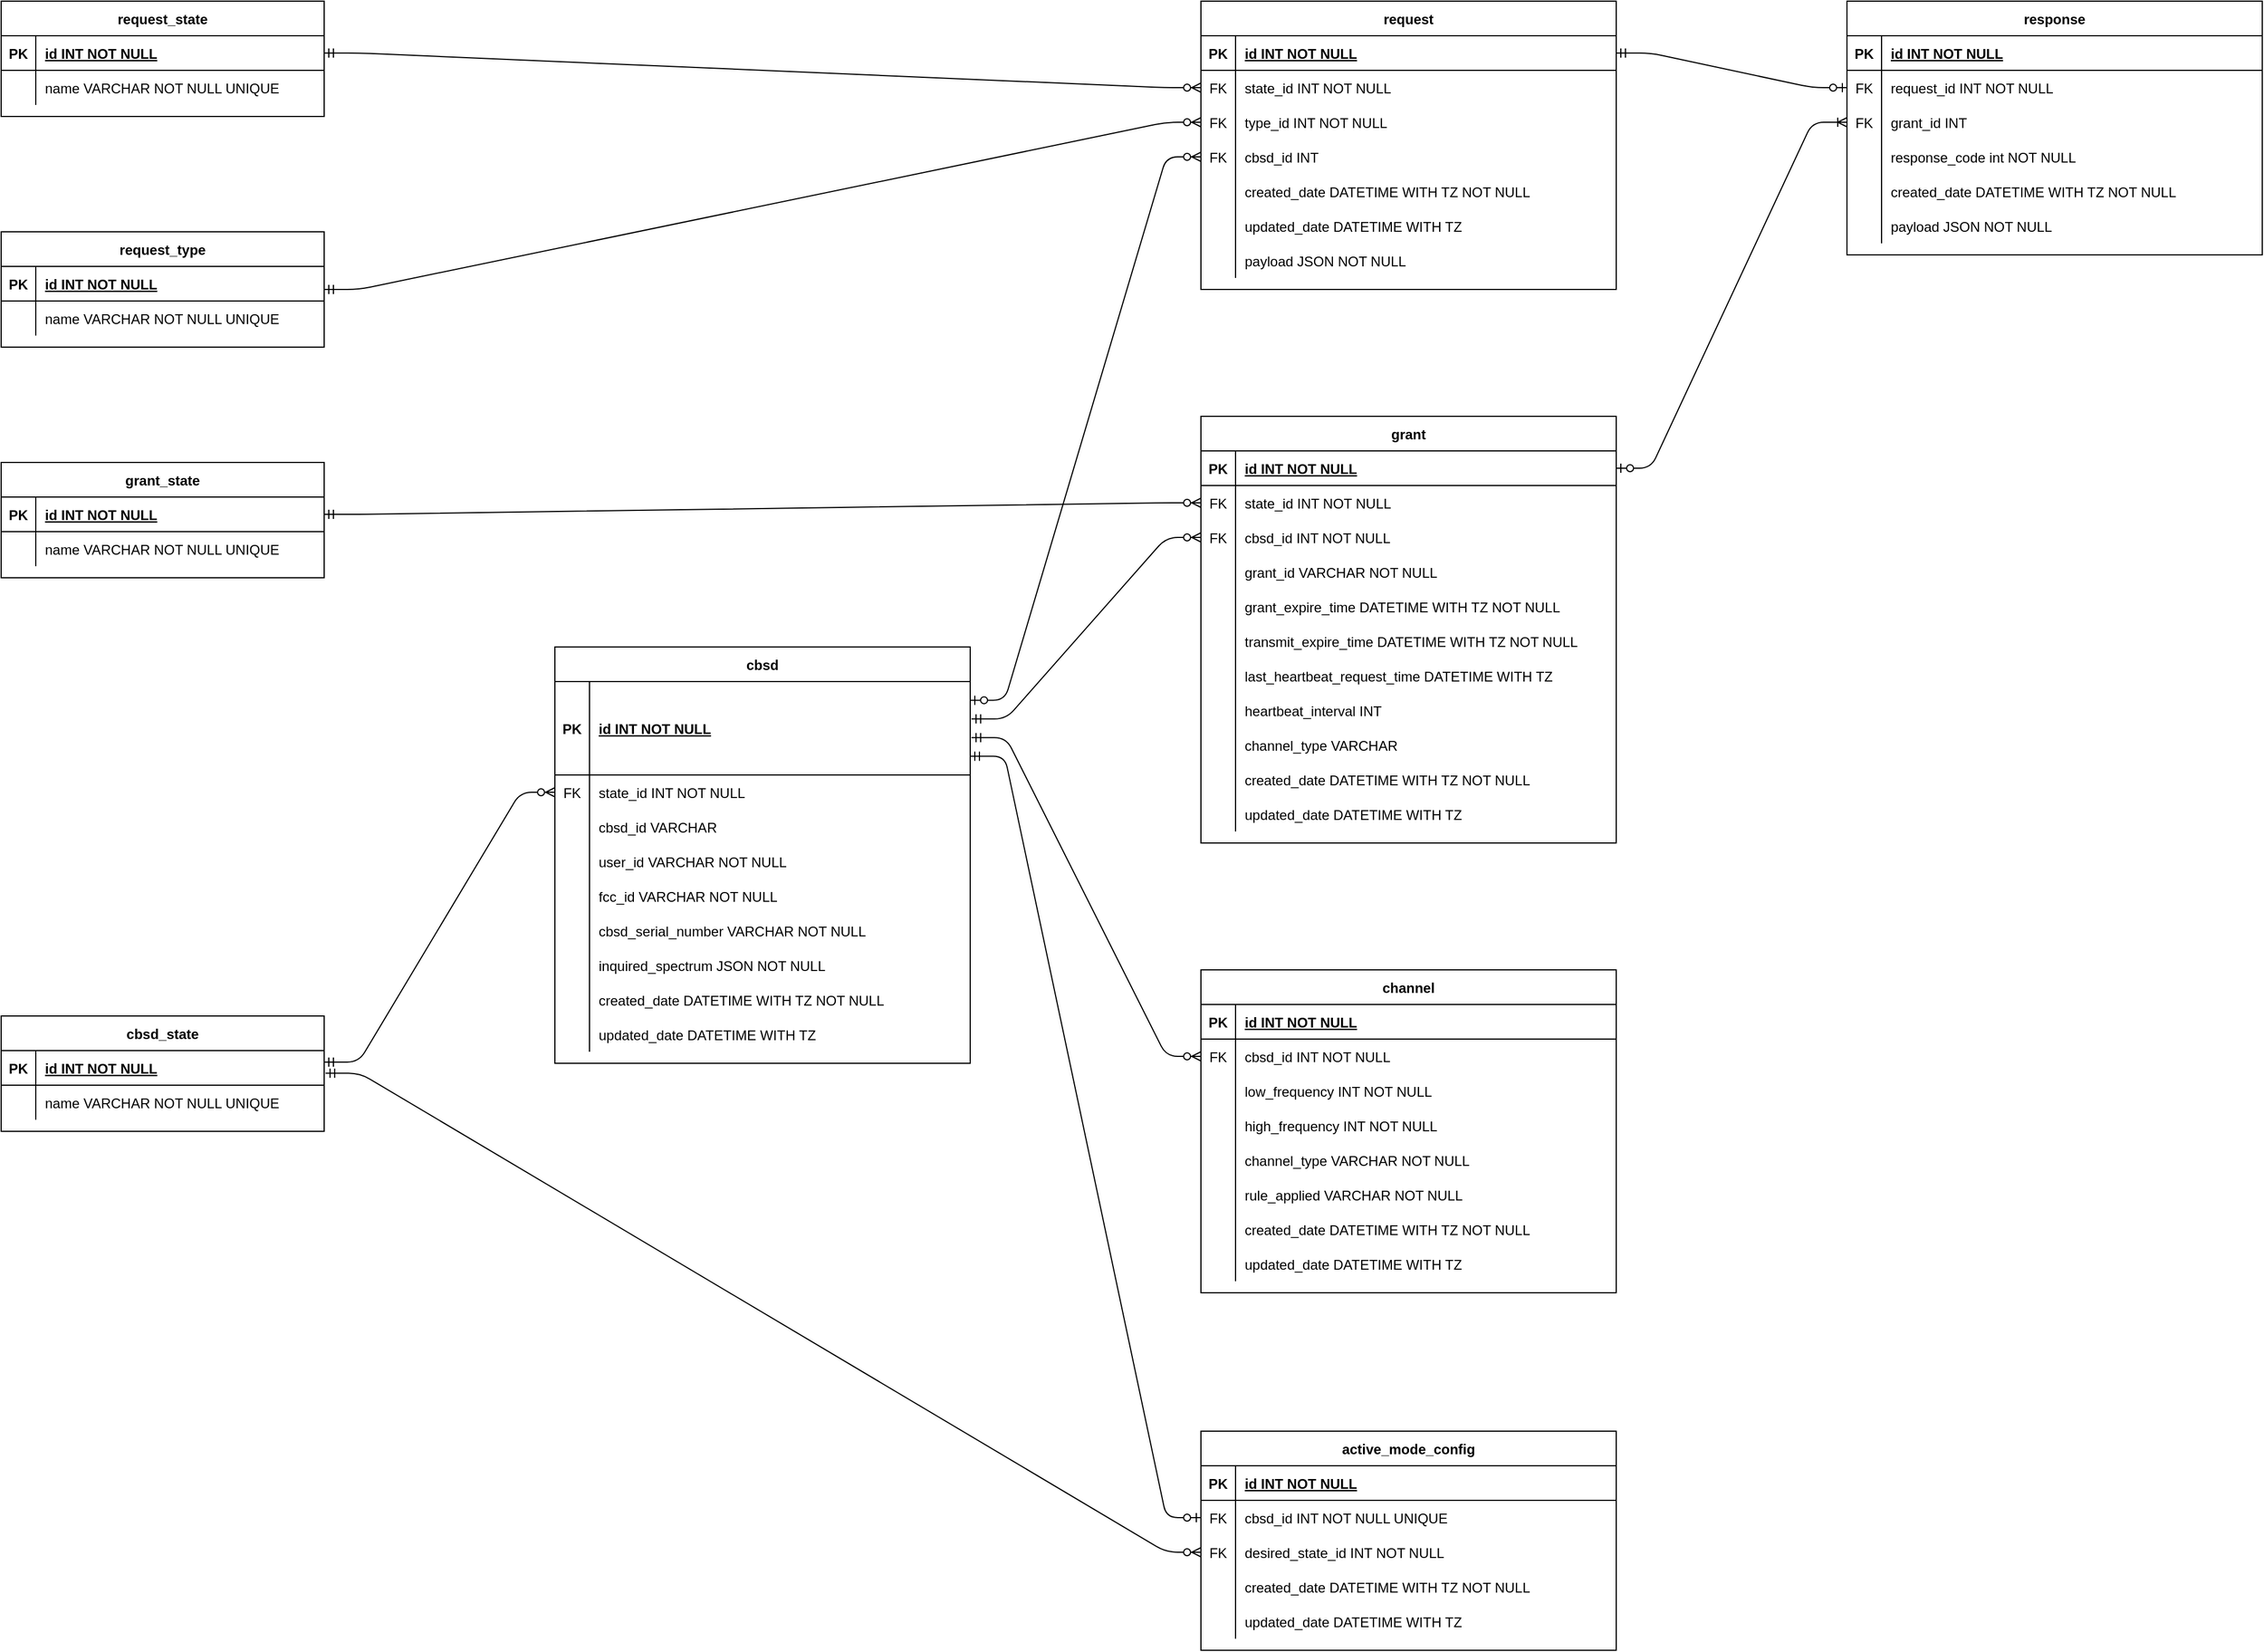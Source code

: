 <mxfile version="14.8.6" type="device"><diagram id="R2lEEEUBdFMjLlhIrx00" name="Page-1"><mxGraphModel dx="2272" dy="752" grid="1" gridSize="10" guides="1" tooltips="1" connect="1" arrows="1" fold="1" page="1" pageScale="1" pageWidth="850" pageHeight="1100" math="0" shadow="0" extFonts="Permanent Marker^https://fonts.googleapis.com/css?family=Permanent+Marker"><root><mxCell id="0"/><mxCell id="1" parent="0"/><mxCell id="C-vyLk0tnHw3VtMMgP7b-1" value="" style="edgeStyle=entityRelationEdgeStyle;endArrow=ERzeroToMany;startArrow=ERmandOne;endFill=1;startFill=0;" parent="1" source="C-vyLk0tnHw3VtMMgP7b-24" target="C-vyLk0tnHw3VtMMgP7b-6" edge="1"><mxGeometry width="100" height="100" relative="1" as="geometry"><mxPoint x="340" y="720" as="sourcePoint"/><mxPoint x="440" y="620" as="targetPoint"/></mxGeometry></mxCell><mxCell id="C-vyLk0tnHw3VtMMgP7b-12" value="" style="edgeStyle=entityRelationEdgeStyle;endArrow=ERzeroToOne;startArrow=ERmandOne;endFill=1;startFill=0;" parent="1" source="C-vyLk0tnHw3VtMMgP7b-3" target="unWOg4fV50jlK__Cf43V-41" edge="1"><mxGeometry width="100" height="100" relative="1" as="geometry"><mxPoint x="400" y="180" as="sourcePoint"/><mxPoint x="910" y="195" as="targetPoint"/></mxGeometry></mxCell><mxCell id="C-vyLk0tnHw3VtMMgP7b-2" value="request" style="shape=table;startSize=30;container=1;collapsible=1;childLayout=tableLayout;fixedRows=1;rowLines=0;fontStyle=1;align=center;resizeLast=1;" parent="1" vertex="1"><mxGeometry x="600" y="120" width="360" height="250" as="geometry"/></mxCell><mxCell id="C-vyLk0tnHw3VtMMgP7b-3" value="" style="shape=partialRectangle;collapsible=0;dropTarget=0;pointerEvents=0;fillColor=none;points=[[0,0.5],[1,0.5]];portConstraint=eastwest;top=0;left=0;right=0;bottom=1;" parent="C-vyLk0tnHw3VtMMgP7b-2" vertex="1"><mxGeometry y="30" width="360" height="30" as="geometry"/></mxCell><mxCell id="C-vyLk0tnHw3VtMMgP7b-4" value="PK" style="shape=partialRectangle;overflow=hidden;connectable=0;fillColor=none;top=0;left=0;bottom=0;right=0;fontStyle=1;" parent="C-vyLk0tnHw3VtMMgP7b-3" vertex="1"><mxGeometry width="30" height="30" as="geometry"/></mxCell><mxCell id="C-vyLk0tnHw3VtMMgP7b-5" value="id INT NOT NULL " style="shape=partialRectangle;overflow=hidden;connectable=0;fillColor=none;top=0;left=0;bottom=0;right=0;align=left;spacingLeft=6;fontStyle=5;" parent="C-vyLk0tnHw3VtMMgP7b-3" vertex="1"><mxGeometry x="30" width="330" height="30" as="geometry"/></mxCell><mxCell id="C-vyLk0tnHw3VtMMgP7b-6" value="" style="shape=partialRectangle;collapsible=0;dropTarget=0;pointerEvents=0;fillColor=none;points=[[0,0.5],[1,0.5]];portConstraint=eastwest;top=0;left=0;right=0;bottom=0;" parent="C-vyLk0tnHw3VtMMgP7b-2" vertex="1"><mxGeometry y="60" width="360" height="30" as="geometry"/></mxCell><mxCell id="C-vyLk0tnHw3VtMMgP7b-7" value="FK" style="shape=partialRectangle;overflow=hidden;connectable=0;fillColor=none;top=0;left=0;bottom=0;right=0;" parent="C-vyLk0tnHw3VtMMgP7b-6" vertex="1"><mxGeometry width="30" height="30" as="geometry"/></mxCell><mxCell id="C-vyLk0tnHw3VtMMgP7b-8" value="state_id INT NOT NULL" style="shape=partialRectangle;overflow=hidden;connectable=0;fillColor=none;top=0;left=0;bottom=0;right=0;align=left;spacingLeft=6;" parent="C-vyLk0tnHw3VtMMgP7b-6" vertex="1"><mxGeometry x="30" width="330" height="30" as="geometry"/></mxCell><mxCell id="C-vyLk0tnHw3VtMMgP7b-9" value="" style="shape=partialRectangle;collapsible=0;dropTarget=0;pointerEvents=0;fillColor=none;points=[[0,0.5],[1,0.5]];portConstraint=eastwest;top=0;left=0;right=0;bottom=0;" parent="C-vyLk0tnHw3VtMMgP7b-2" vertex="1"><mxGeometry y="90" width="360" height="30" as="geometry"/></mxCell><mxCell id="C-vyLk0tnHw3VtMMgP7b-10" value="FK" style="shape=partialRectangle;overflow=hidden;connectable=0;fillColor=none;top=0;left=0;bottom=0;right=0;" parent="C-vyLk0tnHw3VtMMgP7b-9" vertex="1"><mxGeometry width="30" height="30" as="geometry"/></mxCell><mxCell id="C-vyLk0tnHw3VtMMgP7b-11" value="type_id INT NOT NULL" style="shape=partialRectangle;overflow=hidden;connectable=0;fillColor=none;top=0;left=0;bottom=0;right=0;align=left;spacingLeft=6;" parent="C-vyLk0tnHw3VtMMgP7b-9" vertex="1"><mxGeometry x="30" width="330" height="30" as="geometry"/></mxCell><mxCell id="unWOg4fV50jlK__Cf43V-62" value="" style="shape=partialRectangle;collapsible=0;dropTarget=0;pointerEvents=0;fillColor=none;points=[[0,0.5],[1,0.5]];portConstraint=eastwest;top=0;left=0;right=0;bottom=0;" parent="C-vyLk0tnHw3VtMMgP7b-2" vertex="1"><mxGeometry y="120" width="360" height="30" as="geometry"/></mxCell><mxCell id="unWOg4fV50jlK__Cf43V-63" value="FK" style="shape=partialRectangle;overflow=hidden;connectable=0;fillColor=none;top=0;left=0;bottom=0;right=0;" parent="unWOg4fV50jlK__Cf43V-62" vertex="1"><mxGeometry width="30" height="30" as="geometry"/></mxCell><mxCell id="unWOg4fV50jlK__Cf43V-64" value="cbsd_id INT" style="shape=partialRectangle;overflow=hidden;connectable=0;fillColor=none;top=0;left=0;bottom=0;right=0;align=left;spacingLeft=6;" parent="unWOg4fV50jlK__Cf43V-62" vertex="1"><mxGeometry x="30" width="330" height="30" as="geometry"/></mxCell><mxCell id="unWOg4fV50jlK__Cf43V-65" value="" style="shape=partialRectangle;collapsible=0;dropTarget=0;pointerEvents=0;fillColor=none;points=[[0,0.5],[1,0.5]];portConstraint=eastwest;top=0;left=0;right=0;bottom=0;" parent="C-vyLk0tnHw3VtMMgP7b-2" vertex="1"><mxGeometry y="150" width="360" height="30" as="geometry"/></mxCell><mxCell id="unWOg4fV50jlK__Cf43V-66" value="" style="shape=partialRectangle;overflow=hidden;connectable=0;fillColor=none;top=0;left=0;bottom=0;right=0;" parent="unWOg4fV50jlK__Cf43V-65" vertex="1"><mxGeometry width="30" height="30" as="geometry"/></mxCell><mxCell id="unWOg4fV50jlK__Cf43V-67" value="created_date DATETIME WITH TZ NOT NULL" style="shape=partialRectangle;overflow=hidden;connectable=0;fillColor=none;top=0;left=0;bottom=0;right=0;align=left;spacingLeft=6;" parent="unWOg4fV50jlK__Cf43V-65" vertex="1"><mxGeometry x="30" width="330" height="30" as="geometry"/></mxCell><mxCell id="unWOg4fV50jlK__Cf43V-68" value="" style="shape=partialRectangle;collapsible=0;dropTarget=0;pointerEvents=0;fillColor=none;points=[[0,0.5],[1,0.5]];portConstraint=eastwest;top=0;left=0;right=0;bottom=0;" parent="C-vyLk0tnHw3VtMMgP7b-2" vertex="1"><mxGeometry y="180" width="360" height="30" as="geometry"/></mxCell><mxCell id="unWOg4fV50jlK__Cf43V-69" value="" style="shape=partialRectangle;overflow=hidden;connectable=0;fillColor=none;top=0;left=0;bottom=0;right=0;" parent="unWOg4fV50jlK__Cf43V-68" vertex="1"><mxGeometry width="30" height="30" as="geometry"/></mxCell><mxCell id="unWOg4fV50jlK__Cf43V-70" value="updated_date DATETIME WITH TZ" style="shape=partialRectangle;overflow=hidden;connectable=0;fillColor=none;top=0;left=0;bottom=0;right=0;align=left;spacingLeft=6;" parent="unWOg4fV50jlK__Cf43V-68" vertex="1"><mxGeometry x="30" width="330" height="30" as="geometry"/></mxCell><mxCell id="unWOg4fV50jlK__Cf43V-71" value="" style="shape=partialRectangle;collapsible=0;dropTarget=0;pointerEvents=0;fillColor=none;points=[[0,0.5],[1,0.5]];portConstraint=eastwest;top=0;left=0;right=0;bottom=0;" parent="C-vyLk0tnHw3VtMMgP7b-2" vertex="1"><mxGeometry y="210" width="360" height="30" as="geometry"/></mxCell><mxCell id="unWOg4fV50jlK__Cf43V-72" value="" style="shape=partialRectangle;overflow=hidden;connectable=0;fillColor=none;top=0;left=0;bottom=0;right=0;" parent="unWOg4fV50jlK__Cf43V-71" vertex="1"><mxGeometry width="30" height="30" as="geometry"/></mxCell><mxCell id="unWOg4fV50jlK__Cf43V-73" value="payload JSON NOT NULL" style="shape=partialRectangle;overflow=hidden;connectable=0;fillColor=none;top=0;left=0;bottom=0;right=0;align=left;spacingLeft=6;" parent="unWOg4fV50jlK__Cf43V-71" vertex="1"><mxGeometry x="30" width="330" height="30" as="geometry"/></mxCell><mxCell id="C-vyLk0tnHw3VtMMgP7b-23" value="request_state" style="shape=table;startSize=30;container=1;collapsible=1;childLayout=tableLayout;fixedRows=1;rowLines=0;fontStyle=1;align=center;resizeLast=1;" parent="1" vertex="1"><mxGeometry x="-440" y="120" width="280" height="100" as="geometry"/></mxCell><mxCell id="C-vyLk0tnHw3VtMMgP7b-24" value="" style="shape=partialRectangle;collapsible=0;dropTarget=0;pointerEvents=0;fillColor=none;points=[[0,0.5],[1,0.5]];portConstraint=eastwest;top=0;left=0;right=0;bottom=1;" parent="C-vyLk0tnHw3VtMMgP7b-23" vertex="1"><mxGeometry y="30" width="280" height="30" as="geometry"/></mxCell><mxCell id="C-vyLk0tnHw3VtMMgP7b-25" value="PK" style="shape=partialRectangle;overflow=hidden;connectable=0;fillColor=none;top=0;left=0;bottom=0;right=0;fontStyle=1;" parent="C-vyLk0tnHw3VtMMgP7b-24" vertex="1"><mxGeometry width="30" height="30" as="geometry"/></mxCell><mxCell id="C-vyLk0tnHw3VtMMgP7b-26" value="id INT NOT NULL " style="shape=partialRectangle;overflow=hidden;connectable=0;fillColor=none;top=0;left=0;bottom=0;right=0;align=left;spacingLeft=6;fontStyle=5;" parent="C-vyLk0tnHw3VtMMgP7b-24" vertex="1"><mxGeometry x="30" width="250" height="30" as="geometry"/></mxCell><mxCell id="C-vyLk0tnHw3VtMMgP7b-27" value="" style="shape=partialRectangle;collapsible=0;dropTarget=0;pointerEvents=0;fillColor=none;points=[[0,0.5],[1,0.5]];portConstraint=eastwest;top=0;left=0;right=0;bottom=0;" parent="C-vyLk0tnHw3VtMMgP7b-23" vertex="1"><mxGeometry y="60" width="280" height="30" as="geometry"/></mxCell><mxCell id="C-vyLk0tnHw3VtMMgP7b-28" value="" style="shape=partialRectangle;overflow=hidden;connectable=0;fillColor=none;top=0;left=0;bottom=0;right=0;" parent="C-vyLk0tnHw3VtMMgP7b-27" vertex="1"><mxGeometry width="30" height="30" as="geometry"/></mxCell><mxCell id="C-vyLk0tnHw3VtMMgP7b-29" value="name VARCHAR NOT NULL UNIQUE" style="shape=partialRectangle;overflow=hidden;connectable=0;fillColor=none;top=0;left=0;bottom=0;right=0;align=left;spacingLeft=6;" parent="C-vyLk0tnHw3VtMMgP7b-27" vertex="1"><mxGeometry x="30" width="250" height="30" as="geometry"/></mxCell><mxCell id="unWOg4fV50jlK__Cf43V-15" value="request_type" style="shape=table;startSize=30;container=1;collapsible=1;childLayout=tableLayout;fixedRows=1;rowLines=0;fontStyle=1;align=center;resizeLast=1;" parent="1" vertex="1"><mxGeometry x="-440" y="320" width="280" height="100" as="geometry"/></mxCell><mxCell id="unWOg4fV50jlK__Cf43V-16" value="" style="shape=partialRectangle;collapsible=0;dropTarget=0;pointerEvents=0;fillColor=none;points=[[0,0.5],[1,0.5]];portConstraint=eastwest;top=0;left=0;right=0;bottom=1;" parent="unWOg4fV50jlK__Cf43V-15" vertex="1"><mxGeometry y="30" width="280" height="30" as="geometry"/></mxCell><mxCell id="unWOg4fV50jlK__Cf43V-17" value="PK" style="shape=partialRectangle;overflow=hidden;connectable=0;fillColor=none;top=0;left=0;bottom=0;right=0;fontStyle=1;" parent="unWOg4fV50jlK__Cf43V-16" vertex="1"><mxGeometry width="30" height="30" as="geometry"/></mxCell><mxCell id="unWOg4fV50jlK__Cf43V-18" value="id INT NOT NULL " style="shape=partialRectangle;overflow=hidden;connectable=0;fillColor=none;top=0;left=0;bottom=0;right=0;align=left;spacingLeft=6;fontStyle=5;" parent="unWOg4fV50jlK__Cf43V-16" vertex="1"><mxGeometry x="30" width="250" height="30" as="geometry"/></mxCell><mxCell id="unWOg4fV50jlK__Cf43V-19" value="" style="shape=partialRectangle;collapsible=0;dropTarget=0;pointerEvents=0;fillColor=none;points=[[0,0.5],[1,0.5]];portConstraint=eastwest;top=0;left=0;right=0;bottom=0;" parent="unWOg4fV50jlK__Cf43V-15" vertex="1"><mxGeometry y="60" width="280" height="30" as="geometry"/></mxCell><mxCell id="unWOg4fV50jlK__Cf43V-20" value="" style="shape=partialRectangle;overflow=hidden;connectable=0;fillColor=none;top=0;left=0;bottom=0;right=0;" parent="unWOg4fV50jlK__Cf43V-19" vertex="1"><mxGeometry width="30" height="30" as="geometry"/></mxCell><mxCell id="unWOg4fV50jlK__Cf43V-21" value="name VARCHAR NOT NULL UNIQUE" style="shape=partialRectangle;overflow=hidden;connectable=0;fillColor=none;top=0;left=0;bottom=0;right=0;align=left;spacingLeft=6;" parent="unWOg4fV50jlK__Cf43V-19" vertex="1"><mxGeometry x="30" width="250" height="30" as="geometry"/></mxCell><mxCell id="unWOg4fV50jlK__Cf43V-22" value="grant_state" style="shape=table;startSize=30;container=1;collapsible=1;childLayout=tableLayout;fixedRows=1;rowLines=0;fontStyle=1;align=center;resizeLast=1;" parent="1" vertex="1"><mxGeometry x="-440" y="520" width="280" height="100" as="geometry"/></mxCell><mxCell id="unWOg4fV50jlK__Cf43V-23" value="" style="shape=partialRectangle;collapsible=0;dropTarget=0;pointerEvents=0;fillColor=none;points=[[0,0.5],[1,0.5]];portConstraint=eastwest;top=0;left=0;right=0;bottom=1;" parent="unWOg4fV50jlK__Cf43V-22" vertex="1"><mxGeometry y="30" width="280" height="30" as="geometry"/></mxCell><mxCell id="unWOg4fV50jlK__Cf43V-24" value="PK" style="shape=partialRectangle;overflow=hidden;connectable=0;fillColor=none;top=0;left=0;bottom=0;right=0;fontStyle=1;" parent="unWOg4fV50jlK__Cf43V-23" vertex="1"><mxGeometry width="30" height="30" as="geometry"/></mxCell><mxCell id="unWOg4fV50jlK__Cf43V-25" value="id INT NOT NULL " style="shape=partialRectangle;overflow=hidden;connectable=0;fillColor=none;top=0;left=0;bottom=0;right=0;align=left;spacingLeft=6;fontStyle=5;" parent="unWOg4fV50jlK__Cf43V-23" vertex="1"><mxGeometry x="30" width="250" height="30" as="geometry"/></mxCell><mxCell id="unWOg4fV50jlK__Cf43V-26" value="" style="shape=partialRectangle;collapsible=0;dropTarget=0;pointerEvents=0;fillColor=none;points=[[0,0.5],[1,0.5]];portConstraint=eastwest;top=0;left=0;right=0;bottom=0;" parent="unWOg4fV50jlK__Cf43V-22" vertex="1"><mxGeometry y="60" width="280" height="30" as="geometry"/></mxCell><mxCell id="unWOg4fV50jlK__Cf43V-27" value="" style="shape=partialRectangle;overflow=hidden;connectable=0;fillColor=none;top=0;left=0;bottom=0;right=0;" parent="unWOg4fV50jlK__Cf43V-26" vertex="1"><mxGeometry width="30" height="30" as="geometry"/></mxCell><mxCell id="unWOg4fV50jlK__Cf43V-28" value="name VARCHAR NOT NULL UNIQUE" style="shape=partialRectangle;overflow=hidden;connectable=0;fillColor=none;top=0;left=0;bottom=0;right=0;align=left;spacingLeft=6;" parent="unWOg4fV50jlK__Cf43V-26" vertex="1"><mxGeometry x="30" width="250" height="30" as="geometry"/></mxCell><mxCell id="unWOg4fV50jlK__Cf43V-33" value="" style="edgeStyle=entityRelationEdgeStyle;endArrow=ERzeroToMany;startArrow=ERmandOne;endFill=1;startFill=0;" parent="1" source="unWOg4fV50jlK__Cf43V-15" target="C-vyLk0tnHw3VtMMgP7b-9" edge="1"><mxGeometry width="100" height="100" relative="1" as="geometry"><mxPoint x="380" y="175" as="sourcePoint"/><mxPoint x="460" y="205" as="targetPoint"/></mxGeometry></mxCell><mxCell id="unWOg4fV50jlK__Cf43V-37" value="response" style="shape=table;startSize=30;container=1;collapsible=1;childLayout=tableLayout;fixedRows=1;rowLines=0;fontStyle=1;align=center;resizeLast=1;" parent="1" vertex="1"><mxGeometry x="1160" y="120" width="360" height="220" as="geometry"/></mxCell><mxCell id="unWOg4fV50jlK__Cf43V-38" value="" style="shape=partialRectangle;collapsible=0;dropTarget=0;pointerEvents=0;fillColor=none;points=[[0,0.5],[1,0.5]];portConstraint=eastwest;top=0;left=0;right=0;bottom=1;" parent="unWOg4fV50jlK__Cf43V-37" vertex="1"><mxGeometry y="30" width="360" height="30" as="geometry"/></mxCell><mxCell id="unWOg4fV50jlK__Cf43V-39" value="PK" style="shape=partialRectangle;overflow=hidden;connectable=0;fillColor=none;top=0;left=0;bottom=0;right=0;fontStyle=1;" parent="unWOg4fV50jlK__Cf43V-38" vertex="1"><mxGeometry width="30" height="30" as="geometry"/></mxCell><mxCell id="unWOg4fV50jlK__Cf43V-40" value="id INT NOT NULL " style="shape=partialRectangle;overflow=hidden;connectable=0;fillColor=none;top=0;left=0;bottom=0;right=0;align=left;spacingLeft=6;fontStyle=5;" parent="unWOg4fV50jlK__Cf43V-38" vertex="1"><mxGeometry x="30" width="330" height="30" as="geometry"/></mxCell><mxCell id="unWOg4fV50jlK__Cf43V-41" value="" style="shape=partialRectangle;collapsible=0;dropTarget=0;pointerEvents=0;fillColor=none;points=[[0,0.5],[1,0.5]];portConstraint=eastwest;top=0;left=0;right=0;bottom=0;" parent="unWOg4fV50jlK__Cf43V-37" vertex="1"><mxGeometry y="60" width="360" height="30" as="geometry"/></mxCell><mxCell id="unWOg4fV50jlK__Cf43V-42" value="FK" style="shape=partialRectangle;overflow=hidden;connectable=0;fillColor=none;top=0;left=0;bottom=0;right=0;" parent="unWOg4fV50jlK__Cf43V-41" vertex="1"><mxGeometry width="30" height="30" as="geometry"/></mxCell><mxCell id="unWOg4fV50jlK__Cf43V-43" value="request_id INT NOT NULL" style="shape=partialRectangle;overflow=hidden;connectable=0;fillColor=none;top=0;left=0;bottom=0;right=0;align=left;spacingLeft=6;" parent="unWOg4fV50jlK__Cf43V-41" vertex="1"><mxGeometry x="30" width="330" height="30" as="geometry"/></mxCell><mxCell id="unWOg4fV50jlK__Cf43V-44" value="" style="shape=partialRectangle;collapsible=0;dropTarget=0;pointerEvents=0;fillColor=none;points=[[0,0.5],[1,0.5]];portConstraint=eastwest;top=0;left=0;right=0;bottom=0;" parent="unWOg4fV50jlK__Cf43V-37" vertex="1"><mxGeometry y="90" width="360" height="30" as="geometry"/></mxCell><mxCell id="unWOg4fV50jlK__Cf43V-45" value="FK" style="shape=partialRectangle;overflow=hidden;connectable=0;fillColor=none;top=0;left=0;bottom=0;right=0;" parent="unWOg4fV50jlK__Cf43V-44" vertex="1"><mxGeometry width="30" height="30" as="geometry"/></mxCell><mxCell id="unWOg4fV50jlK__Cf43V-46" value="grant_id INT" style="shape=partialRectangle;overflow=hidden;connectable=0;fillColor=none;top=0;left=0;bottom=0;right=0;align=left;spacingLeft=6;" parent="unWOg4fV50jlK__Cf43V-44" vertex="1"><mxGeometry x="30" width="330" height="30" as="geometry"/></mxCell><mxCell id="unWOg4fV50jlK__Cf43V-97" value="" style="shape=partialRectangle;collapsible=0;dropTarget=0;pointerEvents=0;fillColor=none;points=[[0,0.5],[1,0.5]];portConstraint=eastwest;top=0;left=0;right=0;bottom=0;" parent="unWOg4fV50jlK__Cf43V-37" vertex="1"><mxGeometry y="120" width="360" height="30" as="geometry"/></mxCell><mxCell id="unWOg4fV50jlK__Cf43V-98" value="" style="shape=partialRectangle;overflow=hidden;connectable=0;fillColor=none;top=0;left=0;bottom=0;right=0;" parent="unWOg4fV50jlK__Cf43V-97" vertex="1"><mxGeometry width="30" height="30" as="geometry"/></mxCell><mxCell id="unWOg4fV50jlK__Cf43V-99" value="response_code int NOT NULL" style="shape=partialRectangle;overflow=hidden;connectable=0;fillColor=none;top=0;left=0;bottom=0;right=0;align=left;spacingLeft=6;" parent="unWOg4fV50jlK__Cf43V-97" vertex="1"><mxGeometry x="30" width="330" height="30" as="geometry"/></mxCell><mxCell id="unWOg4fV50jlK__Cf43V-100" value="" style="shape=partialRectangle;collapsible=0;dropTarget=0;pointerEvents=0;fillColor=none;points=[[0,0.5],[1,0.5]];portConstraint=eastwest;top=0;left=0;right=0;bottom=0;" parent="unWOg4fV50jlK__Cf43V-37" vertex="1"><mxGeometry y="150" width="360" height="30" as="geometry"/></mxCell><mxCell id="unWOg4fV50jlK__Cf43V-101" value="" style="shape=partialRectangle;overflow=hidden;connectable=0;fillColor=none;top=0;left=0;bottom=0;right=0;" parent="unWOg4fV50jlK__Cf43V-100" vertex="1"><mxGeometry width="30" height="30" as="geometry"/></mxCell><mxCell id="unWOg4fV50jlK__Cf43V-102" value="created_date DATETIME WITH TZ NOT NULL" style="shape=partialRectangle;overflow=hidden;connectable=0;fillColor=none;top=0;left=0;bottom=0;right=0;align=left;spacingLeft=6;" parent="unWOg4fV50jlK__Cf43V-100" vertex="1"><mxGeometry x="30" width="330" height="30" as="geometry"/></mxCell><mxCell id="unWOg4fV50jlK__Cf43V-103" value="" style="shape=partialRectangle;collapsible=0;dropTarget=0;pointerEvents=0;fillColor=none;points=[[0,0.5],[1,0.5]];portConstraint=eastwest;top=0;left=0;right=0;bottom=0;" parent="unWOg4fV50jlK__Cf43V-37" vertex="1"><mxGeometry y="180" width="360" height="30" as="geometry"/></mxCell><mxCell id="unWOg4fV50jlK__Cf43V-104" value="" style="shape=partialRectangle;overflow=hidden;connectable=0;fillColor=none;top=0;left=0;bottom=0;right=0;" parent="unWOg4fV50jlK__Cf43V-103" vertex="1"><mxGeometry width="30" height="30" as="geometry"/></mxCell><mxCell id="unWOg4fV50jlK__Cf43V-105" value="payload JSON NOT NULL" style="shape=partialRectangle;overflow=hidden;connectable=0;fillColor=none;top=0;left=0;bottom=0;right=0;align=left;spacingLeft=6;" parent="unWOg4fV50jlK__Cf43V-103" vertex="1"><mxGeometry x="30" width="330" height="30" as="geometry"/></mxCell><mxCell id="unWOg4fV50jlK__Cf43V-74" value="grant" style="shape=table;startSize=30;container=1;collapsible=1;childLayout=tableLayout;fixedRows=1;rowLines=0;fontStyle=1;align=center;resizeLast=1;" parent="1" vertex="1"><mxGeometry x="600" y="480" width="360" height="370" as="geometry"/></mxCell><mxCell id="unWOg4fV50jlK__Cf43V-75" value="" style="shape=partialRectangle;collapsible=0;dropTarget=0;pointerEvents=0;fillColor=none;points=[[0,0.5],[1,0.5]];portConstraint=eastwest;top=0;left=0;right=0;bottom=1;" parent="unWOg4fV50jlK__Cf43V-74" vertex="1"><mxGeometry y="30" width="360" height="30" as="geometry"/></mxCell><mxCell id="unWOg4fV50jlK__Cf43V-76" value="PK" style="shape=partialRectangle;overflow=hidden;connectable=0;fillColor=none;top=0;left=0;bottom=0;right=0;fontStyle=1;" parent="unWOg4fV50jlK__Cf43V-75" vertex="1"><mxGeometry width="30" height="30" as="geometry"/></mxCell><mxCell id="unWOg4fV50jlK__Cf43V-77" value="id INT NOT NULL " style="shape=partialRectangle;overflow=hidden;connectable=0;fillColor=none;top=0;left=0;bottom=0;right=0;align=left;spacingLeft=6;fontStyle=5;" parent="unWOg4fV50jlK__Cf43V-75" vertex="1"><mxGeometry x="30" width="330" height="30" as="geometry"/></mxCell><mxCell id="unWOg4fV50jlK__Cf43V-78" value="" style="shape=partialRectangle;collapsible=0;dropTarget=0;pointerEvents=0;fillColor=none;points=[[0,0.5],[1,0.5]];portConstraint=eastwest;top=0;left=0;right=0;bottom=0;" parent="unWOg4fV50jlK__Cf43V-74" vertex="1"><mxGeometry y="60" width="360" height="30" as="geometry"/></mxCell><mxCell id="unWOg4fV50jlK__Cf43V-79" value="FK" style="shape=partialRectangle;overflow=hidden;connectable=0;fillColor=none;top=0;left=0;bottom=0;right=0;" parent="unWOg4fV50jlK__Cf43V-78" vertex="1"><mxGeometry width="30" height="30" as="geometry"/></mxCell><mxCell id="unWOg4fV50jlK__Cf43V-80" value="state_id INT NOT NULL" style="shape=partialRectangle;overflow=hidden;connectable=0;fillColor=none;top=0;left=0;bottom=0;right=0;align=left;spacingLeft=6;" parent="unWOg4fV50jlK__Cf43V-78" vertex="1"><mxGeometry x="30" width="330" height="30" as="geometry"/></mxCell><mxCell id="unWOg4fV50jlK__Cf43V-81" value="" style="shape=partialRectangle;collapsible=0;dropTarget=0;pointerEvents=0;fillColor=none;points=[[0,0.5],[1,0.5]];portConstraint=eastwest;top=0;left=0;right=0;bottom=0;" parent="unWOg4fV50jlK__Cf43V-74" vertex="1"><mxGeometry y="90" width="360" height="30" as="geometry"/></mxCell><mxCell id="unWOg4fV50jlK__Cf43V-82" value="FK" style="shape=partialRectangle;overflow=hidden;connectable=0;fillColor=none;top=0;left=0;bottom=0;right=0;" parent="unWOg4fV50jlK__Cf43V-81" vertex="1"><mxGeometry width="30" height="30" as="geometry"/></mxCell><mxCell id="unWOg4fV50jlK__Cf43V-83" value="cbsd_id INT NOT NULL" style="shape=partialRectangle;overflow=hidden;connectable=0;fillColor=none;top=0;left=0;bottom=0;right=0;align=left;spacingLeft=6;" parent="unWOg4fV50jlK__Cf43V-81" vertex="1"><mxGeometry x="30" width="330" height="30" as="geometry"/></mxCell><mxCell id="unWOg4fV50jlK__Cf43V-84" value="" style="shape=partialRectangle;collapsible=0;dropTarget=0;pointerEvents=0;fillColor=none;points=[[0,0.5],[1,0.5]];portConstraint=eastwest;top=0;left=0;right=0;bottom=0;" parent="unWOg4fV50jlK__Cf43V-74" vertex="1"><mxGeometry y="120" width="360" height="30" as="geometry"/></mxCell><mxCell id="unWOg4fV50jlK__Cf43V-85" value="" style="shape=partialRectangle;overflow=hidden;connectable=0;fillColor=none;top=0;left=0;bottom=0;right=0;" parent="unWOg4fV50jlK__Cf43V-84" vertex="1"><mxGeometry width="30" height="30" as="geometry"/></mxCell><mxCell id="unWOg4fV50jlK__Cf43V-86" value="grant_id VARCHAR NOT NULL" style="shape=partialRectangle;overflow=hidden;connectable=0;fillColor=none;top=0;left=0;bottom=0;right=0;align=left;spacingLeft=6;" parent="unWOg4fV50jlK__Cf43V-84" vertex="1"><mxGeometry x="30" width="330" height="30" as="geometry"/></mxCell><mxCell id="unWOg4fV50jlK__Cf43V-87" value="" style="shape=partialRectangle;collapsible=0;dropTarget=0;pointerEvents=0;fillColor=none;points=[[0,0.5],[1,0.5]];portConstraint=eastwest;top=0;left=0;right=0;bottom=0;" parent="unWOg4fV50jlK__Cf43V-74" vertex="1"><mxGeometry y="150" width="360" height="30" as="geometry"/></mxCell><mxCell id="unWOg4fV50jlK__Cf43V-88" value="" style="shape=partialRectangle;overflow=hidden;connectable=0;fillColor=none;top=0;left=0;bottom=0;right=0;" parent="unWOg4fV50jlK__Cf43V-87" vertex="1"><mxGeometry width="30" height="30" as="geometry"/></mxCell><mxCell id="unWOg4fV50jlK__Cf43V-89" value="grant_expire_time DATETIME WITH TZ NOT NULL" style="shape=partialRectangle;overflow=hidden;connectable=0;fillColor=none;top=0;left=0;bottom=0;right=0;align=left;spacingLeft=6;" parent="unWOg4fV50jlK__Cf43V-87" vertex="1"><mxGeometry x="30" width="330" height="30" as="geometry"/></mxCell><mxCell id="unWOg4fV50jlK__Cf43V-90" value="" style="shape=partialRectangle;collapsible=0;dropTarget=0;pointerEvents=0;fillColor=none;points=[[0,0.5],[1,0.5]];portConstraint=eastwest;top=0;left=0;right=0;bottom=0;" parent="unWOg4fV50jlK__Cf43V-74" vertex="1"><mxGeometry y="180" width="360" height="30" as="geometry"/></mxCell><mxCell id="unWOg4fV50jlK__Cf43V-91" value="" style="shape=partialRectangle;overflow=hidden;connectable=0;fillColor=none;top=0;left=0;bottom=0;right=0;" parent="unWOg4fV50jlK__Cf43V-90" vertex="1"><mxGeometry width="30" height="30" as="geometry"/></mxCell><mxCell id="unWOg4fV50jlK__Cf43V-92" value="transmit_expire_time DATETIME WITH TZ NOT NULL" style="shape=partialRectangle;overflow=hidden;connectable=0;fillColor=none;top=0;left=0;bottom=0;right=0;align=left;spacingLeft=6;" parent="unWOg4fV50jlK__Cf43V-90" vertex="1"><mxGeometry x="30" width="330" height="30" as="geometry"/></mxCell><mxCell id="unWOg4fV50jlK__Cf43V-93" value="" style="shape=partialRectangle;collapsible=0;dropTarget=0;pointerEvents=0;fillColor=none;points=[[0,0.5],[1,0.5]];portConstraint=eastwest;top=0;left=0;right=0;bottom=0;" parent="unWOg4fV50jlK__Cf43V-74" vertex="1"><mxGeometry y="210" width="360" height="30" as="geometry"/></mxCell><mxCell id="unWOg4fV50jlK__Cf43V-94" value="" style="shape=partialRectangle;overflow=hidden;connectable=0;fillColor=none;top=0;left=0;bottom=0;right=0;" parent="unWOg4fV50jlK__Cf43V-93" vertex="1"><mxGeometry width="30" height="30" as="geometry"/></mxCell><mxCell id="unWOg4fV50jlK__Cf43V-95" value="last_heartbeat_request_time DATETIME WITH TZ" style="shape=partialRectangle;overflow=hidden;connectable=0;fillColor=none;top=0;left=0;bottom=0;right=0;align=left;spacingLeft=6;" parent="unWOg4fV50jlK__Cf43V-93" vertex="1"><mxGeometry x="30" width="330" height="30" as="geometry"/></mxCell><mxCell id="fXe0qG4_yWTFhqqdrqQu-1" value="" style="shape=partialRectangle;collapsible=0;dropTarget=0;pointerEvents=0;fillColor=none;points=[[0,0.5],[1,0.5]];portConstraint=eastwest;top=0;left=0;right=0;bottom=0;" vertex="1" parent="unWOg4fV50jlK__Cf43V-74"><mxGeometry y="240" width="360" height="30" as="geometry"/></mxCell><mxCell id="fXe0qG4_yWTFhqqdrqQu-2" value="" style="shape=partialRectangle;overflow=hidden;connectable=0;fillColor=none;top=0;left=0;bottom=0;right=0;" vertex="1" parent="fXe0qG4_yWTFhqqdrqQu-1"><mxGeometry width="30" height="30" as="geometry"/></mxCell><mxCell id="fXe0qG4_yWTFhqqdrqQu-3" value="heartbeat_interval INT" style="shape=partialRectangle;overflow=hidden;connectable=0;fillColor=none;top=0;left=0;bottom=0;right=0;align=left;spacingLeft=6;" vertex="1" parent="fXe0qG4_yWTFhqqdrqQu-1"><mxGeometry x="30" width="330" height="30" as="geometry"/></mxCell><mxCell id="unWOg4fV50jlK__Cf43V-111" value="" style="shape=partialRectangle;collapsible=0;dropTarget=0;pointerEvents=0;fillColor=none;points=[[0,0.5],[1,0.5]];portConstraint=eastwest;top=0;left=0;right=0;bottom=0;" parent="unWOg4fV50jlK__Cf43V-74" vertex="1"><mxGeometry y="270" width="360" height="30" as="geometry"/></mxCell><mxCell id="unWOg4fV50jlK__Cf43V-112" value="" style="shape=partialRectangle;overflow=hidden;connectable=0;fillColor=none;top=0;left=0;bottom=0;right=0;" parent="unWOg4fV50jlK__Cf43V-111" vertex="1"><mxGeometry width="30" height="30" as="geometry"/></mxCell><mxCell id="unWOg4fV50jlK__Cf43V-113" value="channel_type VARCHAR" style="shape=partialRectangle;overflow=hidden;connectable=0;fillColor=none;top=0;left=0;bottom=0;right=0;align=left;spacingLeft=6;" parent="unWOg4fV50jlK__Cf43V-111" vertex="1"><mxGeometry x="30" width="330" height="30" as="geometry"/></mxCell><mxCell id="unWOg4fV50jlK__Cf43V-114" value="" style="shape=partialRectangle;collapsible=0;dropTarget=0;pointerEvents=0;fillColor=none;points=[[0,0.5],[1,0.5]];portConstraint=eastwest;top=0;left=0;right=0;bottom=0;" parent="unWOg4fV50jlK__Cf43V-74" vertex="1"><mxGeometry y="300" width="360" height="30" as="geometry"/></mxCell><mxCell id="unWOg4fV50jlK__Cf43V-115" value="" style="shape=partialRectangle;overflow=hidden;connectable=0;fillColor=none;top=0;left=0;bottom=0;right=0;" parent="unWOg4fV50jlK__Cf43V-114" vertex="1"><mxGeometry width="30" height="30" as="geometry"/></mxCell><mxCell id="unWOg4fV50jlK__Cf43V-116" value="created_date DATETIME WITH TZ NOT NULL" style="shape=partialRectangle;overflow=hidden;connectable=0;fillColor=none;top=0;left=0;bottom=0;right=0;align=left;spacingLeft=6;" parent="unWOg4fV50jlK__Cf43V-114" vertex="1"><mxGeometry x="30" width="330" height="30" as="geometry"/></mxCell><mxCell id="unWOg4fV50jlK__Cf43V-117" value="" style="shape=partialRectangle;collapsible=0;dropTarget=0;pointerEvents=0;fillColor=none;points=[[0,0.5],[1,0.5]];portConstraint=eastwest;top=0;left=0;right=0;bottom=0;" parent="unWOg4fV50jlK__Cf43V-74" vertex="1"><mxGeometry y="330" width="360" height="30" as="geometry"/></mxCell><mxCell id="unWOg4fV50jlK__Cf43V-118" value="" style="shape=partialRectangle;overflow=hidden;connectable=0;fillColor=none;top=0;left=0;bottom=0;right=0;" parent="unWOg4fV50jlK__Cf43V-117" vertex="1"><mxGeometry width="30" height="30" as="geometry"/></mxCell><mxCell id="unWOg4fV50jlK__Cf43V-119" value="updated_date DATETIME WITH TZ" style="shape=partialRectangle;overflow=hidden;connectable=0;fillColor=none;top=0;left=0;bottom=0;right=0;align=left;spacingLeft=6;" parent="unWOg4fV50jlK__Cf43V-117" vertex="1"><mxGeometry x="30" width="330" height="30" as="geometry"/></mxCell><mxCell id="unWOg4fV50jlK__Cf43V-96" value="" style="edgeStyle=entityRelationEdgeStyle;endArrow=ERzeroToOne;startArrow=ERoneToMany;endFill=1;startFill=0;" parent="1" source="unWOg4fV50jlK__Cf43V-44" target="unWOg4fV50jlK__Cf43V-75" edge="1"><mxGeometry width="100" height="100" relative="1" as="geometry"><mxPoint x="770" y="175" as="sourcePoint"/><mxPoint x="920" y="205" as="targetPoint"/></mxGeometry></mxCell><mxCell id="unWOg4fV50jlK__Cf43V-109" value="" style="edgeStyle=entityRelationEdgeStyle;fontSize=12;html=1;endArrow=ERzeroToMany;startArrow=ERmandOne;" parent="1" source="unWOg4fV50jlK__Cf43V-23" target="unWOg4fV50jlK__Cf43V-78" edge="1"><mxGeometry width="100" height="100" relative="1" as="geometry"><mxPoint x="610" y="440" as="sourcePoint"/><mxPoint x="710" y="340" as="targetPoint"/></mxGeometry></mxCell><mxCell id="lUsk3PBQG5m-OiTXMfaQ-33" value="cbsd" style="shape=table;startSize=30;container=1;collapsible=1;childLayout=tableLayout;fixedRows=1;rowLines=0;fontStyle=1;align=center;resizeLast=1;fontSize=12;" parent="1" vertex="1"><mxGeometry x="40" y="680" width="360" height="361" as="geometry"><mxRectangle x="450" y="550" width="70" height="30" as="alternateBounds"/></mxGeometry></mxCell><mxCell id="lUsk3PBQG5m-OiTXMfaQ-34" value="" style="shape=partialRectangle;collapsible=0;dropTarget=0;pointerEvents=0;fillColor=none;top=0;left=0;bottom=1;right=0;points=[[0,0.5],[1,0.5]];portConstraint=eastwest;" parent="lUsk3PBQG5m-OiTXMfaQ-33" vertex="1"><mxGeometry y="30" width="360" height="81" as="geometry"/></mxCell><mxCell id="lUsk3PBQG5m-OiTXMfaQ-35" value="PK" style="shape=partialRectangle;connectable=0;fillColor=none;top=0;left=0;bottom=0;right=0;fontStyle=1;overflow=hidden;" parent="lUsk3PBQG5m-OiTXMfaQ-34" vertex="1"><mxGeometry width="30" height="81" as="geometry"/></mxCell><mxCell id="lUsk3PBQG5m-OiTXMfaQ-36" value="id INT NOT NULL" style="shape=partialRectangle;connectable=0;fillColor=none;top=0;left=0;bottom=0;right=0;align=left;spacingLeft=6;fontStyle=5;overflow=hidden;" parent="lUsk3PBQG5m-OiTXMfaQ-34" vertex="1"><mxGeometry x="30" width="330" height="81" as="geometry"/></mxCell><mxCell id="lUsk3PBQG5m-OiTXMfaQ-37" value="" style="shape=partialRectangle;collapsible=0;dropTarget=0;pointerEvents=0;fillColor=none;top=0;left=0;bottom=0;right=0;points=[[0,0.5],[1,0.5]];portConstraint=eastwest;" parent="lUsk3PBQG5m-OiTXMfaQ-33" vertex="1"><mxGeometry y="111" width="360" height="30" as="geometry"/></mxCell><mxCell id="lUsk3PBQG5m-OiTXMfaQ-38" value="FK" style="shape=partialRectangle;connectable=0;fillColor=none;top=0;left=0;bottom=0;right=0;editable=1;overflow=hidden;" parent="lUsk3PBQG5m-OiTXMfaQ-37" vertex="1"><mxGeometry width="30" height="30" as="geometry"/></mxCell><mxCell id="lUsk3PBQG5m-OiTXMfaQ-39" value="state_id INT NOT NULL" style="shape=partialRectangle;connectable=0;fillColor=none;top=0;left=0;bottom=0;right=0;align=left;spacingLeft=6;overflow=hidden;" parent="lUsk3PBQG5m-OiTXMfaQ-37" vertex="1"><mxGeometry x="30" width="330" height="30" as="geometry"/></mxCell><mxCell id="xxF_hXd0sQmjqFz_Qh-N-50" value="" style="shape=partialRectangle;collapsible=0;dropTarget=0;pointerEvents=0;fillColor=none;top=0;left=0;bottom=0;right=0;points=[[0,0.5],[1,0.5]];portConstraint=eastwest;" parent="lUsk3PBQG5m-OiTXMfaQ-33" vertex="1"><mxGeometry y="141" width="360" height="30" as="geometry"/></mxCell><mxCell id="xxF_hXd0sQmjqFz_Qh-N-51" value="" style="shape=partialRectangle;connectable=0;fillColor=none;top=0;left=0;bottom=0;right=0;editable=1;overflow=hidden;" parent="xxF_hXd0sQmjqFz_Qh-N-50" vertex="1"><mxGeometry width="30" height="30" as="geometry"/></mxCell><mxCell id="xxF_hXd0sQmjqFz_Qh-N-52" value="cbsd_id VARCHAR" style="shape=partialRectangle;connectable=0;fillColor=none;top=0;left=0;bottom=0;right=0;align=left;spacingLeft=6;overflow=hidden;" parent="xxF_hXd0sQmjqFz_Qh-N-50" vertex="1"><mxGeometry x="30" width="330" height="30" as="geometry"/></mxCell><mxCell id="lUsk3PBQG5m-OiTXMfaQ-40" value="" style="shape=partialRectangle;collapsible=0;dropTarget=0;pointerEvents=0;fillColor=none;top=0;left=0;bottom=0;right=0;points=[[0,0.5],[1,0.5]];portConstraint=eastwest;" parent="lUsk3PBQG5m-OiTXMfaQ-33" vertex="1"><mxGeometry y="171" width="360" height="30" as="geometry"/></mxCell><mxCell id="lUsk3PBQG5m-OiTXMfaQ-41" value="" style="shape=partialRectangle;connectable=0;fillColor=none;top=0;left=0;bottom=0;right=0;editable=1;overflow=hidden;" parent="lUsk3PBQG5m-OiTXMfaQ-40" vertex="1"><mxGeometry width="30" height="30" as="geometry"/></mxCell><mxCell id="lUsk3PBQG5m-OiTXMfaQ-42" value="user_id VARCHAR NOT NULL" style="shape=partialRectangle;connectable=0;fillColor=none;top=0;left=0;bottom=0;right=0;align=left;spacingLeft=6;overflow=hidden;" parent="lUsk3PBQG5m-OiTXMfaQ-40" vertex="1"><mxGeometry x="30" width="330" height="30" as="geometry"/></mxCell><mxCell id="lUsk3PBQG5m-OiTXMfaQ-43" value="" style="shape=partialRectangle;collapsible=0;dropTarget=0;pointerEvents=0;fillColor=none;top=0;left=0;bottom=0;right=0;points=[[0,0.5],[1,0.5]];portConstraint=eastwest;" parent="lUsk3PBQG5m-OiTXMfaQ-33" vertex="1"><mxGeometry y="201" width="360" height="30" as="geometry"/></mxCell><mxCell id="lUsk3PBQG5m-OiTXMfaQ-44" value="" style="shape=partialRectangle;connectable=0;fillColor=none;top=0;left=0;bottom=0;right=0;editable=1;overflow=hidden;" parent="lUsk3PBQG5m-OiTXMfaQ-43" vertex="1"><mxGeometry width="30" height="30" as="geometry"/></mxCell><mxCell id="lUsk3PBQG5m-OiTXMfaQ-45" value="fcc_id VARCHAR NOT NULL" style="shape=partialRectangle;connectable=0;fillColor=none;top=0;left=0;bottom=0;right=0;align=left;spacingLeft=6;overflow=hidden;" parent="lUsk3PBQG5m-OiTXMfaQ-43" vertex="1"><mxGeometry x="30" width="330" height="30" as="geometry"/></mxCell><mxCell id="lUsk3PBQG5m-OiTXMfaQ-77" value="" style="shape=partialRectangle;collapsible=0;dropTarget=0;pointerEvents=0;fillColor=none;top=0;left=0;bottom=0;right=0;points=[[0,0.5],[1,0.5]];portConstraint=eastwest;" parent="lUsk3PBQG5m-OiTXMfaQ-33" vertex="1"><mxGeometry y="231" width="360" height="30" as="geometry"/></mxCell><mxCell id="lUsk3PBQG5m-OiTXMfaQ-78" value="" style="shape=partialRectangle;connectable=0;fillColor=none;top=0;left=0;bottom=0;right=0;editable=1;overflow=hidden;" parent="lUsk3PBQG5m-OiTXMfaQ-77" vertex="1"><mxGeometry width="30" height="30" as="geometry"/></mxCell><mxCell id="lUsk3PBQG5m-OiTXMfaQ-79" value="cbsd_serial_number VARCHAR NOT NULL" style="shape=partialRectangle;connectable=0;fillColor=none;top=0;left=0;bottom=0;right=0;align=left;spacingLeft=6;overflow=hidden;" parent="lUsk3PBQG5m-OiTXMfaQ-77" vertex="1"><mxGeometry x="30" width="330" height="30" as="geometry"/></mxCell><mxCell id="xxF_hXd0sQmjqFz_Qh-N-55" value="" style="shape=partialRectangle;collapsible=0;dropTarget=0;pointerEvents=0;fillColor=none;top=0;left=0;bottom=0;right=0;points=[[0,0.5],[1,0.5]];portConstraint=eastwest;" parent="lUsk3PBQG5m-OiTXMfaQ-33" vertex="1"><mxGeometry y="261" width="360" height="30" as="geometry"/></mxCell><mxCell id="xxF_hXd0sQmjqFz_Qh-N-56" value="" style="shape=partialRectangle;connectable=0;fillColor=none;top=0;left=0;bottom=0;right=0;editable=1;overflow=hidden;" parent="xxF_hXd0sQmjqFz_Qh-N-55" vertex="1"><mxGeometry width="30" height="30" as="geometry"/></mxCell><mxCell id="xxF_hXd0sQmjqFz_Qh-N-57" value="inquired_spectrum JSON NOT NULL" style="shape=partialRectangle;connectable=0;fillColor=none;top=0;left=0;bottom=0;right=0;align=left;spacingLeft=6;overflow=hidden;" parent="xxF_hXd0sQmjqFz_Qh-N-55" vertex="1"><mxGeometry x="30" width="330" height="30" as="geometry"/></mxCell><mxCell id="lUsk3PBQG5m-OiTXMfaQ-96" value="" style="shape=partialRectangle;collapsible=0;dropTarget=0;pointerEvents=0;fillColor=none;top=0;left=0;bottom=0;right=0;points=[[0,0.5],[1,0.5]];portConstraint=eastwest;" parent="lUsk3PBQG5m-OiTXMfaQ-33" vertex="1"><mxGeometry y="291" width="360" height="30" as="geometry"/></mxCell><mxCell id="lUsk3PBQG5m-OiTXMfaQ-97" value="" style="shape=partialRectangle;connectable=0;fillColor=none;top=0;left=0;bottom=0;right=0;editable=1;overflow=hidden;" parent="lUsk3PBQG5m-OiTXMfaQ-96" vertex="1"><mxGeometry width="30" height="30" as="geometry"/></mxCell><mxCell id="lUsk3PBQG5m-OiTXMfaQ-98" value="created_date DATETIME WITH TZ NOT NULL" style="shape=partialRectangle;connectable=0;fillColor=none;top=0;left=0;bottom=0;right=0;align=left;spacingLeft=6;overflow=hidden;" parent="lUsk3PBQG5m-OiTXMfaQ-96" vertex="1"><mxGeometry x="30" width="330" height="30" as="geometry"/></mxCell><mxCell id="lUsk3PBQG5m-OiTXMfaQ-99" value="" style="shape=partialRectangle;collapsible=0;dropTarget=0;pointerEvents=0;fillColor=none;top=0;left=0;bottom=0;right=0;points=[[0,0.5],[1,0.5]];portConstraint=eastwest;" parent="lUsk3PBQG5m-OiTXMfaQ-33" vertex="1"><mxGeometry y="321" width="360" height="30" as="geometry"/></mxCell><mxCell id="lUsk3PBQG5m-OiTXMfaQ-100" value="" style="shape=partialRectangle;connectable=0;fillColor=none;top=0;left=0;bottom=0;right=0;editable=1;overflow=hidden;" parent="lUsk3PBQG5m-OiTXMfaQ-99" vertex="1"><mxGeometry width="30" height="30" as="geometry"/></mxCell><mxCell id="lUsk3PBQG5m-OiTXMfaQ-101" value="updated_date DATETIME WITH TZ" style="shape=partialRectangle;connectable=0;fillColor=none;top=0;left=0;bottom=0;right=0;align=left;spacingLeft=6;overflow=hidden;" parent="lUsk3PBQG5m-OiTXMfaQ-99" vertex="1"><mxGeometry x="30" width="330" height="30" as="geometry"/></mxCell><mxCell id="lUsk3PBQG5m-OiTXMfaQ-48" value="" style="edgeStyle=entityRelationEdgeStyle;fontSize=12;html=1;endArrow=ERzeroToMany;startArrow=ERzeroToOne;exitX=1;exitY=0.2;exitDx=0;exitDy=0;exitPerimeter=0;" parent="1" source="lUsk3PBQG5m-OiTXMfaQ-34" target="unWOg4fV50jlK__Cf43V-62" edge="1"><mxGeometry width="100" height="100" relative="1" as="geometry"><mxPoint x="420" y="580" as="sourcePoint"/><mxPoint x="520" y="247" as="targetPoint"/></mxGeometry></mxCell><mxCell id="lUsk3PBQG5m-OiTXMfaQ-49" value="" style="edgeStyle=entityRelationEdgeStyle;fontSize=12;html=1;endArrow=ERzeroToMany;startArrow=ERmandOne;exitX=1.003;exitY=0.4;exitDx=0;exitDy=0;exitPerimeter=0;" parent="1" source="lUsk3PBQG5m-OiTXMfaQ-34" target="unWOg4fV50jlK__Cf43V-81" edge="1"><mxGeometry width="100" height="100" relative="1" as="geometry"><mxPoint x="430" y="680" as="sourcePoint"/><mxPoint x="770" y="410" as="targetPoint"/></mxGeometry></mxCell><mxCell id="lUsk3PBQG5m-OiTXMfaQ-50" value="channel" style="shape=table;startSize=30;container=1;collapsible=1;childLayout=tableLayout;fixedRows=1;rowLines=0;fontStyle=1;align=center;resizeLast=1;fontSize=12;" parent="1" vertex="1"><mxGeometry x="600" y="960" width="360" height="280" as="geometry"><mxRectangle x="450" y="550" width="70" height="30" as="alternateBounds"/></mxGeometry></mxCell><mxCell id="lUsk3PBQG5m-OiTXMfaQ-51" value="" style="shape=partialRectangle;collapsible=0;dropTarget=0;pointerEvents=0;fillColor=none;top=0;left=0;bottom=1;right=0;points=[[0,0.5],[1,0.5]];portConstraint=eastwest;" parent="lUsk3PBQG5m-OiTXMfaQ-50" vertex="1"><mxGeometry y="30" width="360" height="30" as="geometry"/></mxCell><mxCell id="lUsk3PBQG5m-OiTXMfaQ-52" value="PK" style="shape=partialRectangle;connectable=0;fillColor=none;top=0;left=0;bottom=0;right=0;fontStyle=1;overflow=hidden;" parent="lUsk3PBQG5m-OiTXMfaQ-51" vertex="1"><mxGeometry width="30" height="30" as="geometry"/></mxCell><mxCell id="lUsk3PBQG5m-OiTXMfaQ-53" value="id INT NOT NULL" style="shape=partialRectangle;connectable=0;fillColor=none;top=0;left=0;bottom=0;right=0;align=left;spacingLeft=6;fontStyle=5;overflow=hidden;" parent="lUsk3PBQG5m-OiTXMfaQ-51" vertex="1"><mxGeometry x="30" width="330" height="30" as="geometry"/></mxCell><mxCell id="lUsk3PBQG5m-OiTXMfaQ-54" value="" style="shape=partialRectangle;collapsible=0;dropTarget=0;pointerEvents=0;fillColor=none;top=0;left=0;bottom=0;right=0;points=[[0,0.5],[1,0.5]];portConstraint=eastwest;" parent="lUsk3PBQG5m-OiTXMfaQ-50" vertex="1"><mxGeometry y="60" width="360" height="30" as="geometry"/></mxCell><mxCell id="lUsk3PBQG5m-OiTXMfaQ-55" value="FK" style="shape=partialRectangle;connectable=0;fillColor=none;top=0;left=0;bottom=0;right=0;editable=1;overflow=hidden;" parent="lUsk3PBQG5m-OiTXMfaQ-54" vertex="1"><mxGeometry width="30" height="30" as="geometry"/></mxCell><mxCell id="lUsk3PBQG5m-OiTXMfaQ-56" value="cbsd_id INT NOT NULL" style="shape=partialRectangle;connectable=0;fillColor=none;top=0;left=0;bottom=0;right=0;align=left;spacingLeft=6;overflow=hidden;" parent="lUsk3PBQG5m-OiTXMfaQ-54" vertex="1"><mxGeometry x="30" width="330" height="30" as="geometry"/></mxCell><mxCell id="lUsk3PBQG5m-OiTXMfaQ-66" value="" style="shape=partialRectangle;collapsible=0;dropTarget=0;pointerEvents=0;fillColor=none;top=0;left=0;bottom=0;right=0;points=[[0,0.5],[1,0.5]];portConstraint=eastwest;" parent="lUsk3PBQG5m-OiTXMfaQ-50" vertex="1"><mxGeometry y="90" width="360" height="30" as="geometry"/></mxCell><mxCell id="lUsk3PBQG5m-OiTXMfaQ-67" value="" style="shape=partialRectangle;connectable=0;fillColor=none;top=0;left=0;bottom=0;right=0;editable=1;overflow=hidden;" parent="lUsk3PBQG5m-OiTXMfaQ-66" vertex="1"><mxGeometry width="30" height="30" as="geometry"/></mxCell><mxCell id="lUsk3PBQG5m-OiTXMfaQ-68" value="low_frequency INT NOT NULL" style="shape=partialRectangle;connectable=0;fillColor=none;top=0;left=0;bottom=0;right=0;align=left;spacingLeft=6;overflow=hidden;" parent="lUsk3PBQG5m-OiTXMfaQ-66" vertex="1"><mxGeometry x="30" width="330" height="30" as="geometry"/></mxCell><mxCell id="lUsk3PBQG5m-OiTXMfaQ-57" value="" style="shape=partialRectangle;collapsible=0;dropTarget=0;pointerEvents=0;fillColor=none;top=0;left=0;bottom=0;right=0;points=[[0,0.5],[1,0.5]];portConstraint=eastwest;" parent="lUsk3PBQG5m-OiTXMfaQ-50" vertex="1"><mxGeometry y="120" width="360" height="30" as="geometry"/></mxCell><mxCell id="lUsk3PBQG5m-OiTXMfaQ-58" value="" style="shape=partialRectangle;connectable=0;fillColor=none;top=0;left=0;bottom=0;right=0;editable=1;overflow=hidden;" parent="lUsk3PBQG5m-OiTXMfaQ-57" vertex="1"><mxGeometry width="30" height="30" as="geometry"/></mxCell><mxCell id="lUsk3PBQG5m-OiTXMfaQ-59" value="high_frequency INT NOT NULL" style="shape=partialRectangle;connectable=0;fillColor=none;top=0;left=0;bottom=0;right=0;align=left;spacingLeft=6;overflow=hidden;" parent="lUsk3PBQG5m-OiTXMfaQ-57" vertex="1"><mxGeometry x="30" width="330" height="30" as="geometry"/></mxCell><mxCell id="lUsk3PBQG5m-OiTXMfaQ-60" value="" style="shape=partialRectangle;collapsible=0;dropTarget=0;pointerEvents=0;fillColor=none;top=0;left=0;bottom=0;right=0;points=[[0,0.5],[1,0.5]];portConstraint=eastwest;" parent="lUsk3PBQG5m-OiTXMfaQ-50" vertex="1"><mxGeometry y="150" width="360" height="30" as="geometry"/></mxCell><mxCell id="lUsk3PBQG5m-OiTXMfaQ-61" value="" style="shape=partialRectangle;connectable=0;fillColor=none;top=0;left=0;bottom=0;right=0;editable=1;overflow=hidden;" parent="lUsk3PBQG5m-OiTXMfaQ-60" vertex="1"><mxGeometry width="30" height="30" as="geometry"/></mxCell><mxCell id="lUsk3PBQG5m-OiTXMfaQ-62" value="channel_type VARCHAR NOT NULL" style="shape=partialRectangle;connectable=0;fillColor=none;top=0;left=0;bottom=0;right=0;align=left;spacingLeft=6;overflow=hidden;" parent="lUsk3PBQG5m-OiTXMfaQ-60" vertex="1"><mxGeometry x="30" width="330" height="30" as="geometry"/></mxCell><mxCell id="lUsk3PBQG5m-OiTXMfaQ-63" value="" style="shape=partialRectangle;collapsible=0;dropTarget=0;pointerEvents=0;fillColor=none;top=0;left=0;bottom=0;right=0;points=[[0,0.5],[1,0.5]];portConstraint=eastwest;" parent="lUsk3PBQG5m-OiTXMfaQ-50" vertex="1"><mxGeometry y="180" width="360" height="30" as="geometry"/></mxCell><mxCell id="lUsk3PBQG5m-OiTXMfaQ-64" value="" style="shape=partialRectangle;connectable=0;fillColor=none;top=0;left=0;bottom=0;right=0;editable=1;overflow=hidden;" parent="lUsk3PBQG5m-OiTXMfaQ-63" vertex="1"><mxGeometry width="30" height="30" as="geometry"/></mxCell><mxCell id="lUsk3PBQG5m-OiTXMfaQ-65" value="rule_applied VARCHAR NOT NULL" style="shape=partialRectangle;connectable=0;fillColor=none;top=0;left=0;bottom=0;right=0;align=left;spacingLeft=6;overflow=hidden;" parent="lUsk3PBQG5m-OiTXMfaQ-63" vertex="1"><mxGeometry x="30" width="330" height="30" as="geometry"/></mxCell><mxCell id="lUsk3PBQG5m-OiTXMfaQ-71" value="" style="shape=partialRectangle;collapsible=0;dropTarget=0;pointerEvents=0;fillColor=none;top=0;left=0;bottom=0;right=0;points=[[0,0.5],[1,0.5]];portConstraint=eastwest;" parent="lUsk3PBQG5m-OiTXMfaQ-50" vertex="1"><mxGeometry y="210" width="360" height="30" as="geometry"/></mxCell><mxCell id="lUsk3PBQG5m-OiTXMfaQ-72" value="" style="shape=partialRectangle;connectable=0;fillColor=none;top=0;left=0;bottom=0;right=0;editable=1;overflow=hidden;" parent="lUsk3PBQG5m-OiTXMfaQ-71" vertex="1"><mxGeometry width="30" height="30" as="geometry"/></mxCell><mxCell id="lUsk3PBQG5m-OiTXMfaQ-73" value="created_date DATETIME WITH TZ NOT NULL" style="shape=partialRectangle;connectable=0;fillColor=none;top=0;left=0;bottom=0;right=0;align=left;spacingLeft=6;overflow=hidden;" parent="lUsk3PBQG5m-OiTXMfaQ-71" vertex="1"><mxGeometry x="30" width="330" height="30" as="geometry"/></mxCell><mxCell id="lUsk3PBQG5m-OiTXMfaQ-74" value="" style="shape=partialRectangle;collapsible=0;dropTarget=0;pointerEvents=0;fillColor=none;top=0;left=0;bottom=0;right=0;points=[[0,0.5],[1,0.5]];portConstraint=eastwest;" parent="lUsk3PBQG5m-OiTXMfaQ-50" vertex="1"><mxGeometry y="240" width="360" height="30" as="geometry"/></mxCell><mxCell id="lUsk3PBQG5m-OiTXMfaQ-75" value="" style="shape=partialRectangle;connectable=0;fillColor=none;top=0;left=0;bottom=0;right=0;editable=1;overflow=hidden;" parent="lUsk3PBQG5m-OiTXMfaQ-74" vertex="1"><mxGeometry width="30" height="30" as="geometry"/></mxCell><mxCell id="lUsk3PBQG5m-OiTXMfaQ-76" value="updated_date DATETIME WITH TZ" style="shape=partialRectangle;connectable=0;fillColor=none;top=0;left=0;bottom=0;right=0;align=left;spacingLeft=6;overflow=hidden;" parent="lUsk3PBQG5m-OiTXMfaQ-74" vertex="1"><mxGeometry x="30" width="330" height="30" as="geometry"/></mxCell><mxCell id="lUsk3PBQG5m-OiTXMfaQ-70" value="" style="edgeStyle=entityRelationEdgeStyle;fontSize=12;html=1;endArrow=ERzeroToMany;startArrow=ERmandOne;exitX=1.003;exitY=0.6;exitDx=0;exitDy=0;exitPerimeter=0;" parent="1" source="lUsk3PBQG5m-OiTXMfaQ-34" target="lUsk3PBQG5m-OiTXMfaQ-54" edge="1"><mxGeometry width="100" height="100" relative="1" as="geometry"><mxPoint x="460" y="670" as="sourcePoint"/><mxPoint x="770" y="680" as="targetPoint"/></mxGeometry></mxCell><mxCell id="xxF_hXd0sQmjqFz_Qh-N-26" value="active_mode_config" style="shape=table;startSize=30;container=1;collapsible=1;childLayout=tableLayout;fixedRows=1;rowLines=0;fontStyle=1;align=center;resizeLast=1;" parent="1" vertex="1"><mxGeometry x="600" y="1360" width="360" height="190" as="geometry"/></mxCell><mxCell id="xxF_hXd0sQmjqFz_Qh-N-27" value="" style="shape=partialRectangle;collapsible=0;dropTarget=0;pointerEvents=0;fillColor=none;top=0;left=0;bottom=1;right=0;points=[[0,0.5],[1,0.5]];portConstraint=eastwest;" parent="xxF_hXd0sQmjqFz_Qh-N-26" vertex="1"><mxGeometry y="30" width="360" height="30" as="geometry"/></mxCell><mxCell id="xxF_hXd0sQmjqFz_Qh-N-28" value="PK" style="shape=partialRectangle;connectable=0;fillColor=none;top=0;left=0;bottom=0;right=0;fontStyle=1;overflow=hidden;" parent="xxF_hXd0sQmjqFz_Qh-N-27" vertex="1"><mxGeometry width="30" height="30" as="geometry"/></mxCell><mxCell id="xxF_hXd0sQmjqFz_Qh-N-29" value="id INT NOT NULL" style="shape=partialRectangle;connectable=0;fillColor=none;top=0;left=0;bottom=0;right=0;align=left;spacingLeft=6;fontStyle=5;overflow=hidden;" parent="xxF_hXd0sQmjqFz_Qh-N-27" vertex="1"><mxGeometry x="30" width="330" height="30" as="geometry"/></mxCell><mxCell id="xxF_hXd0sQmjqFz_Qh-N-30" value="" style="shape=partialRectangle;collapsible=0;dropTarget=0;pointerEvents=0;fillColor=none;top=0;left=0;bottom=0;right=0;points=[[0,0.5],[1,0.5]];portConstraint=eastwest;" parent="xxF_hXd0sQmjqFz_Qh-N-26" vertex="1"><mxGeometry y="60" width="360" height="30" as="geometry"/></mxCell><mxCell id="xxF_hXd0sQmjqFz_Qh-N-31" value="FK" style="shape=partialRectangle;connectable=0;fillColor=none;top=0;left=0;bottom=0;right=0;editable=1;overflow=hidden;" parent="xxF_hXd0sQmjqFz_Qh-N-30" vertex="1"><mxGeometry width="30" height="30" as="geometry"/></mxCell><mxCell id="xxF_hXd0sQmjqFz_Qh-N-32" value="cbsd_id INT NOT NULL UNIQUE" style="shape=partialRectangle;connectable=0;fillColor=none;top=0;left=0;bottom=0;right=0;align=left;spacingLeft=6;overflow=hidden;" parent="xxF_hXd0sQmjqFz_Qh-N-30" vertex="1"><mxGeometry x="30" width="330" height="30" as="geometry"/></mxCell><mxCell id="xxF_hXd0sQmjqFz_Qh-N-33" value="" style="shape=partialRectangle;collapsible=0;dropTarget=0;pointerEvents=0;fillColor=none;top=0;left=0;bottom=0;right=0;points=[[0,0.5],[1,0.5]];portConstraint=eastwest;" parent="xxF_hXd0sQmjqFz_Qh-N-26" vertex="1"><mxGeometry y="90" width="360" height="30" as="geometry"/></mxCell><mxCell id="xxF_hXd0sQmjqFz_Qh-N-34" value="FK" style="shape=partialRectangle;connectable=0;fillColor=none;top=0;left=0;bottom=0;right=0;editable=1;overflow=hidden;" parent="xxF_hXd0sQmjqFz_Qh-N-33" vertex="1"><mxGeometry width="30" height="30" as="geometry"/></mxCell><mxCell id="xxF_hXd0sQmjqFz_Qh-N-35" value="desired_state_id INT NOT NULL" style="shape=partialRectangle;connectable=0;fillColor=none;top=0;left=0;bottom=0;right=0;align=left;spacingLeft=6;overflow=hidden;" parent="xxF_hXd0sQmjqFz_Qh-N-33" vertex="1"><mxGeometry x="30" width="330" height="30" as="geometry"/></mxCell><mxCell id="xxF_hXd0sQmjqFz_Qh-N-36" value="" style="shape=partialRectangle;collapsible=0;dropTarget=0;pointerEvents=0;fillColor=none;top=0;left=0;bottom=0;right=0;points=[[0,0.5],[1,0.5]];portConstraint=eastwest;" parent="xxF_hXd0sQmjqFz_Qh-N-26" vertex="1"><mxGeometry y="120" width="360" height="30" as="geometry"/></mxCell><mxCell id="xxF_hXd0sQmjqFz_Qh-N-37" value="" style="shape=partialRectangle;connectable=0;fillColor=none;top=0;left=0;bottom=0;right=0;editable=1;overflow=hidden;" parent="xxF_hXd0sQmjqFz_Qh-N-36" vertex="1"><mxGeometry width="30" height="30" as="geometry"/></mxCell><mxCell id="xxF_hXd0sQmjqFz_Qh-N-38" value="created_date DATETIME WITH TZ NOT NULL" style="shape=partialRectangle;connectable=0;fillColor=none;top=0;left=0;bottom=0;right=0;align=left;spacingLeft=6;overflow=hidden;" parent="xxF_hXd0sQmjqFz_Qh-N-36" vertex="1"><mxGeometry x="30" width="330" height="30" as="geometry"/></mxCell><mxCell id="xxF_hXd0sQmjqFz_Qh-N-39" value="" style="shape=partialRectangle;collapsible=0;dropTarget=0;pointerEvents=0;fillColor=none;top=0;left=0;bottom=0;right=0;points=[[0,0.5],[1,0.5]];portConstraint=eastwest;" parent="xxF_hXd0sQmjqFz_Qh-N-26" vertex="1"><mxGeometry y="150" width="360" height="30" as="geometry"/></mxCell><mxCell id="xxF_hXd0sQmjqFz_Qh-N-40" value="" style="shape=partialRectangle;connectable=0;fillColor=none;top=0;left=0;bottom=0;right=0;editable=1;overflow=hidden;" parent="xxF_hXd0sQmjqFz_Qh-N-39" vertex="1"><mxGeometry width="30" height="30" as="geometry"/></mxCell><mxCell id="xxF_hXd0sQmjqFz_Qh-N-41" value="updated_date DATETIME WITH TZ" style="shape=partialRectangle;connectable=0;fillColor=none;top=0;left=0;bottom=0;right=0;align=left;spacingLeft=6;overflow=hidden;" parent="xxF_hXd0sQmjqFz_Qh-N-39" vertex="1"><mxGeometry x="30" width="330" height="30" as="geometry"/></mxCell><mxCell id="xxF_hXd0sQmjqFz_Qh-N-42" value="" style="edgeStyle=entityRelationEdgeStyle;fontSize=12;html=1;endArrow=ERzeroToOne;startArrow=ERmandOne;exitX=1;exitY=0.8;exitDx=0;exitDy=0;exitPerimeter=0;" parent="1" source="lUsk3PBQG5m-OiTXMfaQ-34" target="xxF_hXd0sQmjqFz_Qh-N-30" edge="1"><mxGeometry width="100" height="100" relative="1" as="geometry"><mxPoint x="420" y="770" as="sourcePoint"/><mxPoint x="440" y="930" as="targetPoint"/></mxGeometry></mxCell><mxCell id="xxF_hXd0sQmjqFz_Qh-N-43" value="cbsd_state" style="shape=table;startSize=30;container=1;collapsible=1;childLayout=tableLayout;fixedRows=1;rowLines=0;fontStyle=1;align=center;resizeLast=1;" parent="1" vertex="1"><mxGeometry x="-440" y="1000" width="280" height="100" as="geometry"/></mxCell><mxCell id="xxF_hXd0sQmjqFz_Qh-N-44" value="" style="shape=partialRectangle;collapsible=0;dropTarget=0;pointerEvents=0;fillColor=none;points=[[0,0.5],[1,0.5]];portConstraint=eastwest;top=0;left=0;right=0;bottom=1;" parent="xxF_hXd0sQmjqFz_Qh-N-43" vertex="1"><mxGeometry y="30" width="280" height="30" as="geometry"/></mxCell><mxCell id="xxF_hXd0sQmjqFz_Qh-N-45" value="PK" style="shape=partialRectangle;overflow=hidden;connectable=0;fillColor=none;top=0;left=0;bottom=0;right=0;fontStyle=1;" parent="xxF_hXd0sQmjqFz_Qh-N-44" vertex="1"><mxGeometry width="30" height="30" as="geometry"/></mxCell><mxCell id="xxF_hXd0sQmjqFz_Qh-N-46" value="id INT NOT NULL " style="shape=partialRectangle;overflow=hidden;connectable=0;fillColor=none;top=0;left=0;bottom=0;right=0;align=left;spacingLeft=6;fontStyle=5;" parent="xxF_hXd0sQmjqFz_Qh-N-44" vertex="1"><mxGeometry x="30" width="250" height="30" as="geometry"/></mxCell><mxCell id="xxF_hXd0sQmjqFz_Qh-N-47" value="" style="shape=partialRectangle;collapsible=0;dropTarget=0;pointerEvents=0;fillColor=none;points=[[0,0.5],[1,0.5]];portConstraint=eastwest;top=0;left=0;right=0;bottom=0;" parent="xxF_hXd0sQmjqFz_Qh-N-43" vertex="1"><mxGeometry y="60" width="280" height="30" as="geometry"/></mxCell><mxCell id="xxF_hXd0sQmjqFz_Qh-N-48" value="" style="shape=partialRectangle;overflow=hidden;connectable=0;fillColor=none;top=0;left=0;bottom=0;right=0;" parent="xxF_hXd0sQmjqFz_Qh-N-47" vertex="1"><mxGeometry width="30" height="30" as="geometry"/></mxCell><mxCell id="xxF_hXd0sQmjqFz_Qh-N-49" value="name VARCHAR NOT NULL UNIQUE" style="shape=partialRectangle;overflow=hidden;connectable=0;fillColor=none;top=0;left=0;bottom=0;right=0;align=left;spacingLeft=6;" parent="xxF_hXd0sQmjqFz_Qh-N-47" vertex="1"><mxGeometry x="30" width="250" height="30" as="geometry"/></mxCell><mxCell id="xxF_hXd0sQmjqFz_Qh-N-53" value="" style="edgeStyle=entityRelationEdgeStyle;fontSize=12;html=1;endArrow=ERzeroToMany;startArrow=ERmandOne;exitX=1;exitY=0.333;exitDx=0;exitDy=0;exitPerimeter=0;" parent="1" source="xxF_hXd0sQmjqFz_Qh-N-44" target="lUsk3PBQG5m-OiTXMfaQ-37" edge="1"><mxGeometry width="100" height="100" relative="1" as="geometry"><mxPoint x="-110" y="640" as="sourcePoint"/><mxPoint x="200" y="600" as="targetPoint"/></mxGeometry></mxCell><mxCell id="xxF_hXd0sQmjqFz_Qh-N-54" value="" style="edgeStyle=entityRelationEdgeStyle;fontSize=12;html=1;endArrow=ERzeroToMany;startArrow=ERmandOne;entryX=0;entryY=0.5;entryDx=0;entryDy=0;exitX=1.004;exitY=0.656;exitDx=0;exitDy=0;exitPerimeter=0;" parent="1" source="xxF_hXd0sQmjqFz_Qh-N-44" target="xxF_hXd0sQmjqFz_Qh-N-33" edge="1"><mxGeometry width="100" height="100" relative="1" as="geometry"><mxPoint x="-140" y="669" as="sourcePoint"/><mxPoint x="200" y="870" as="targetPoint"/></mxGeometry></mxCell></root></mxGraphModel></diagram></mxfile>